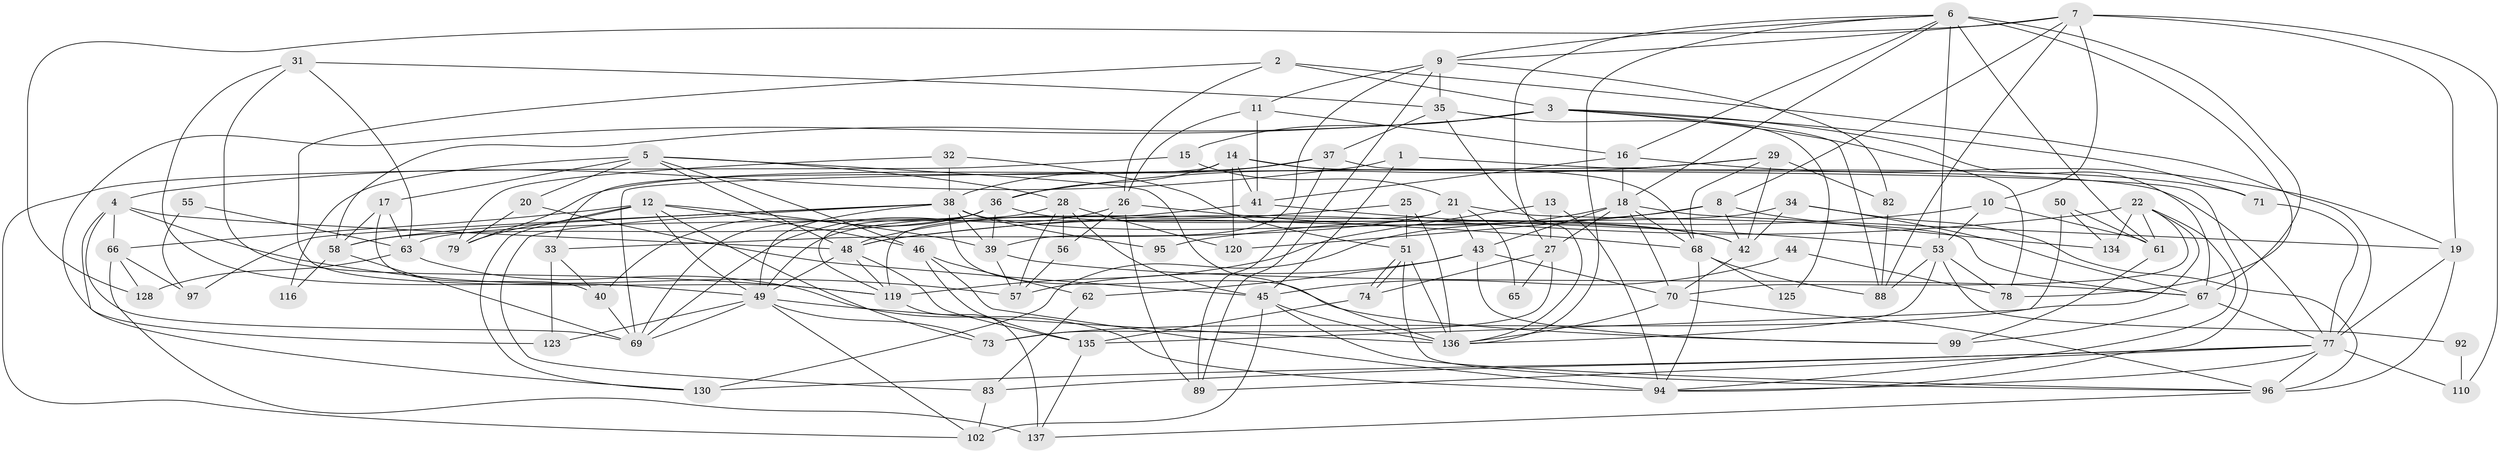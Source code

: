 // original degree distribution, {3: 0.2695035460992908, 2: 0.1347517730496454, 5: 0.19148936170212766, 6: 0.0851063829787234, 4: 0.2695035460992908, 7: 0.028368794326241134, 9: 0.0070921985815602835, 8: 0.014184397163120567}
// Generated by graph-tools (version 1.1) at 2025/11/02/27/25 16:11:16]
// undirected, 90 vertices, 225 edges
graph export_dot {
graph [start="1"]
  node [color=gray90,style=filled];
  1;
  2 [super="+30"];
  3 [super="+93"];
  4 [super="+126"];
  5 [super="+112"];
  6 [super="+107"];
  7 [super="+24"];
  8 [super="+54"];
  9 [super="+84"];
  10 [super="+23"];
  11;
  12 [super="+98"];
  13;
  14 [super="+72"];
  15 [super="+80"];
  16 [super="+124"];
  17 [super="+90"];
  18 [super="+59"];
  19 [super="+104"];
  20;
  21 [super="+60"];
  22;
  25;
  26 [super="+75"];
  27 [super="+47"];
  28 [super="+133"];
  29 [super="+101"];
  31;
  32;
  33;
  34 [super="+140"];
  35 [super="+129"];
  36 [super="+76"];
  37 [super="+106"];
  38 [super="+81"];
  39 [super="+118"];
  40;
  41 [super="+131"];
  42;
  43 [super="+91"];
  44;
  45 [super="+132"];
  46 [super="+52"];
  48 [super="+115"];
  49 [super="+108"];
  50 [super="+87"];
  51 [super="+105"];
  53 [super="+64"];
  55;
  56;
  57 [super="+127"];
  58 [super="+100"];
  61 [super="+113"];
  62 [super="+103"];
  63 [super="+86"];
  65;
  66;
  67 [super="+117"];
  68 [super="+141"];
  69 [super="+85"];
  70 [super="+109"];
  71;
  73;
  74;
  77 [super="+122"];
  78;
  79;
  82;
  83;
  88 [super="+138"];
  89;
  92;
  94 [super="+111"];
  95;
  96 [super="+114"];
  97;
  99;
  102;
  110;
  116;
  119 [super="+121"];
  120;
  123;
  125;
  128;
  130;
  134;
  135;
  136 [super="+139"];
  137;
  1 -- 45;
  1 -- 71;
  1 -- 4;
  2 -- 119;
  2 -- 3;
  2 -- 26;
  2 -- 77;
  3 -- 67;
  3 -- 88;
  3 -- 71;
  3 -- 58;
  3 -- 123;
  3 -- 78;
  3 -- 15;
  4 -- 66;
  4 -- 48;
  4 -- 130;
  4 -- 69;
  4 -- 57;
  5 -- 48;
  5 -- 17 [weight=2];
  5 -- 20;
  5 -- 46;
  5 -- 136;
  5 -- 116;
  5 -- 28;
  6 -- 9;
  6 -- 16;
  6 -- 67;
  6 -- 18;
  6 -- 53;
  6 -- 136;
  6 -- 78;
  6 -- 61;
  6 -- 27;
  7 -- 19;
  7 -- 110;
  7 -- 10;
  7 -- 88 [weight=2];
  7 -- 128;
  7 -- 8;
  7 -- 9;
  8 -- 134;
  8 -- 42;
  8 -- 120;
  8 -- 48;
  9 -- 89;
  9 -- 39;
  9 -- 82;
  9 -- 11;
  9 -- 35;
  10 -- 53;
  10 -- 61;
  10 -- 95;
  11 -- 26;
  11 -- 41;
  11 -- 16;
  12 -- 46;
  12 -- 66;
  12 -- 73;
  12 -- 39;
  12 -- 49;
  12 -- 130;
  12 -- 79;
  13 -- 94;
  13 -- 119;
  13 -- 27;
  14 -- 33;
  14 -- 41 [weight=2];
  14 -- 77;
  14 -- 36;
  14 -- 120;
  14 -- 68;
  15 -- 102;
  15 -- 21;
  16 -- 18;
  16 -- 19;
  16 -- 41;
  17 -- 40;
  17 -- 63;
  17 -- 58;
  18 -- 130;
  18 -- 43;
  18 -- 68;
  18 -- 27;
  18 -- 70;
  18 -- 19;
  19 -- 77;
  19 -- 96;
  20 -- 79;
  20 -- 45;
  21 -- 67;
  21 -- 43;
  21 -- 33;
  21 -- 65;
  21 -- 119;
  22 -- 94;
  22 -- 61;
  22 -- 73;
  22 -- 134;
  22 -- 70;
  22 -- 48;
  25 -- 51;
  25 -- 48;
  25 -- 136;
  26 -- 69;
  26 -- 68;
  26 -- 56;
  26 -- 89;
  27 -- 65;
  27 -- 73;
  27 -- 74;
  28 -- 56 [weight=2];
  28 -- 57;
  28 -- 69;
  28 -- 120;
  28 -- 45;
  29 -- 68;
  29 -- 36;
  29 -- 42;
  29 -- 82;
  29 -- 69;
  31 -- 35;
  31 -- 119;
  31 -- 49;
  31 -- 63;
  32 -- 79;
  32 -- 51;
  32 -- 38;
  33 -- 40;
  33 -- 123;
  34 -- 42;
  34 -- 96;
  34 -- 67;
  34 -- 63;
  35 -- 125;
  35 -- 37;
  35 -- 136;
  36 -- 42;
  36 -- 39;
  36 -- 119;
  36 -- 40;
  36 -- 58;
  37 -- 89;
  37 -- 38;
  37 -- 79;
  37 -- 94;
  38 -- 58;
  38 -- 95;
  38 -- 99;
  38 -- 49;
  38 -- 97;
  38 -- 83;
  38 -- 39;
  38 -- 42;
  39 -- 67;
  39 -- 57;
  40 -- 69;
  41 -- 49;
  41 -- 53;
  42 -- 70;
  43 -- 70;
  43 -- 99;
  43 -- 57;
  43 -- 62;
  44 -- 45;
  44 -- 78;
  45 -- 102;
  45 -- 136;
  45 -- 96;
  46 -- 135;
  46 -- 62;
  46 -- 94;
  48 -- 135;
  48 -- 119;
  48 -- 49;
  49 -- 73;
  49 -- 69;
  49 -- 102;
  49 -- 136;
  49 -- 123;
  50 -- 134;
  50 -- 61;
  50 -- 135;
  51 -- 74;
  51 -- 74;
  51 -- 96;
  51 -- 136;
  53 -- 78;
  53 -- 92;
  53 -- 136;
  53 -- 88;
  55 -- 97;
  55 -- 63;
  56 -- 57;
  58 -- 69;
  58 -- 116;
  61 -- 99;
  62 -- 83;
  63 -- 128;
  63 -- 94 [weight=2];
  66 -- 137;
  66 -- 97;
  66 -- 128;
  67 -- 99;
  67 -- 77;
  68 -- 94;
  68 -- 88;
  68 -- 125;
  70 -- 136;
  70 -- 96;
  71 -- 77;
  74 -- 135;
  77 -- 96;
  77 -- 89;
  77 -- 130;
  77 -- 83;
  77 -- 94;
  77 -- 110;
  82 -- 88;
  83 -- 102;
  92 -- 110;
  96 -- 137;
  119 -- 137;
  135 -- 137;
}
